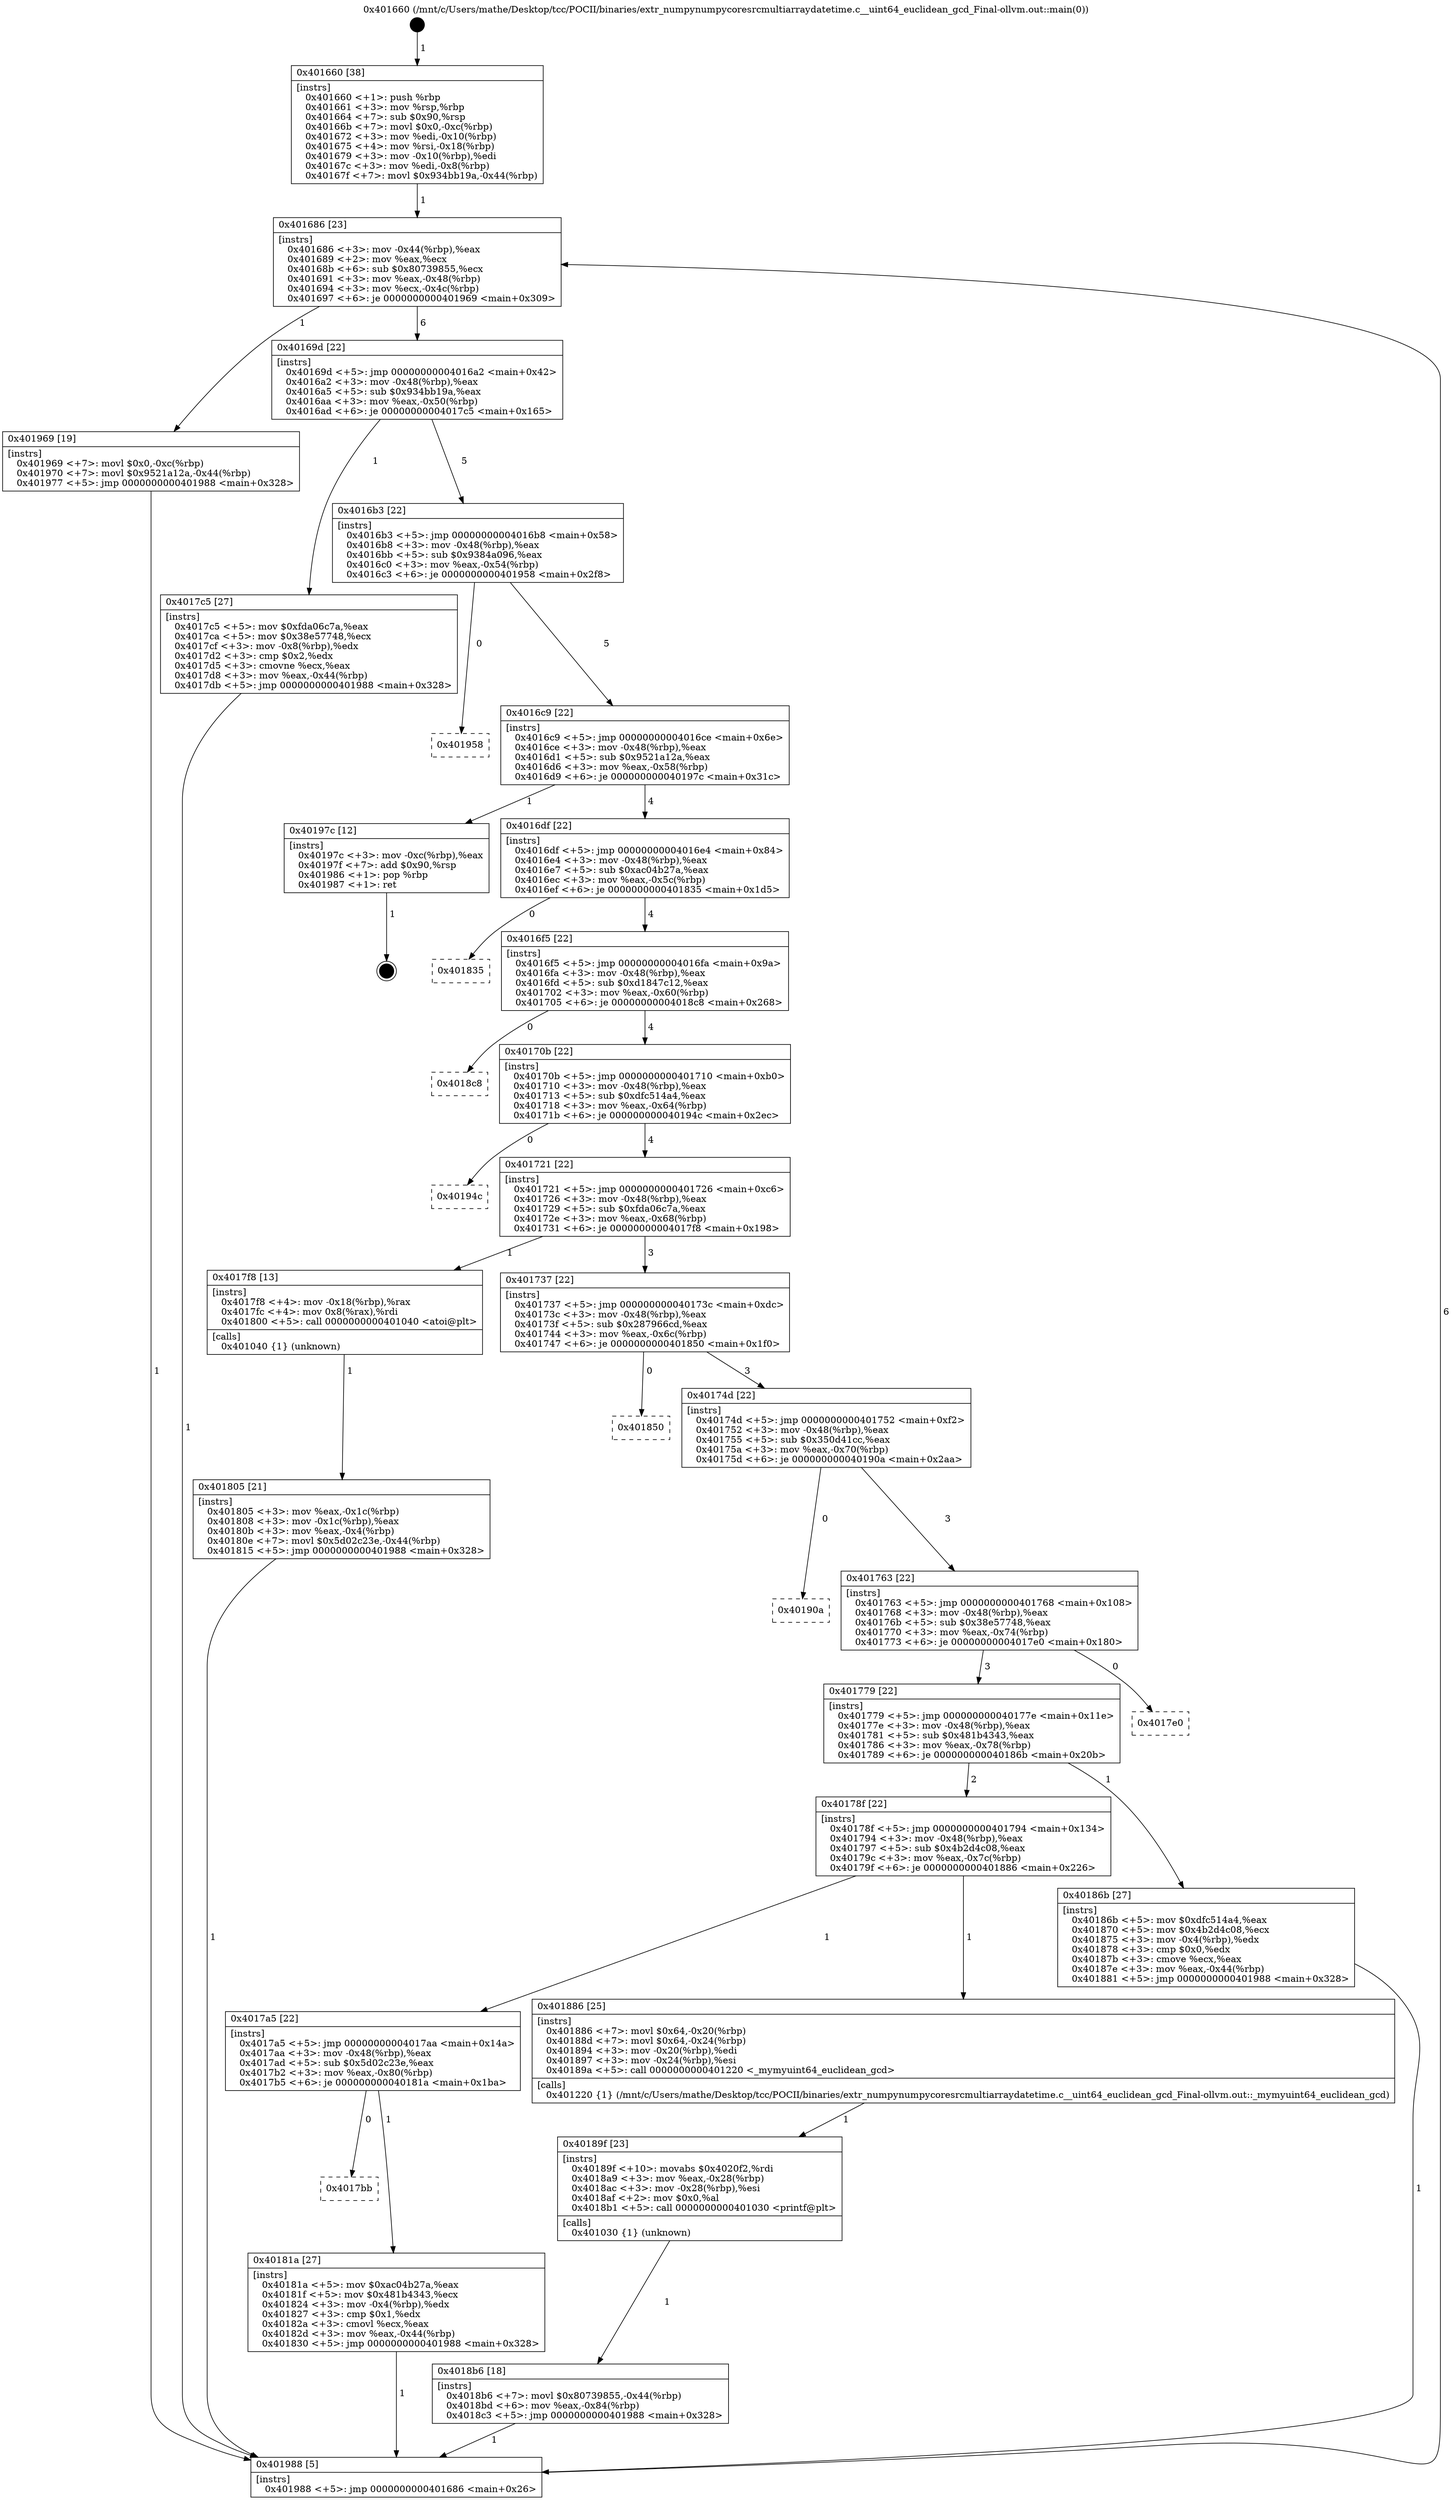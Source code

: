 digraph "0x401660" {
  label = "0x401660 (/mnt/c/Users/mathe/Desktop/tcc/POCII/binaries/extr_numpynumpycoresrcmultiarraydatetime.c__uint64_euclidean_gcd_Final-ollvm.out::main(0))"
  labelloc = "t"
  node[shape=record]

  Entry [label="",width=0.3,height=0.3,shape=circle,fillcolor=black,style=filled]
  "0x401686" [label="{
     0x401686 [23]\l
     | [instrs]\l
     &nbsp;&nbsp;0x401686 \<+3\>: mov -0x44(%rbp),%eax\l
     &nbsp;&nbsp;0x401689 \<+2\>: mov %eax,%ecx\l
     &nbsp;&nbsp;0x40168b \<+6\>: sub $0x80739855,%ecx\l
     &nbsp;&nbsp;0x401691 \<+3\>: mov %eax,-0x48(%rbp)\l
     &nbsp;&nbsp;0x401694 \<+3\>: mov %ecx,-0x4c(%rbp)\l
     &nbsp;&nbsp;0x401697 \<+6\>: je 0000000000401969 \<main+0x309\>\l
  }"]
  "0x401969" [label="{
     0x401969 [19]\l
     | [instrs]\l
     &nbsp;&nbsp;0x401969 \<+7\>: movl $0x0,-0xc(%rbp)\l
     &nbsp;&nbsp;0x401970 \<+7\>: movl $0x9521a12a,-0x44(%rbp)\l
     &nbsp;&nbsp;0x401977 \<+5\>: jmp 0000000000401988 \<main+0x328\>\l
  }"]
  "0x40169d" [label="{
     0x40169d [22]\l
     | [instrs]\l
     &nbsp;&nbsp;0x40169d \<+5\>: jmp 00000000004016a2 \<main+0x42\>\l
     &nbsp;&nbsp;0x4016a2 \<+3\>: mov -0x48(%rbp),%eax\l
     &nbsp;&nbsp;0x4016a5 \<+5\>: sub $0x934bb19a,%eax\l
     &nbsp;&nbsp;0x4016aa \<+3\>: mov %eax,-0x50(%rbp)\l
     &nbsp;&nbsp;0x4016ad \<+6\>: je 00000000004017c5 \<main+0x165\>\l
  }"]
  Exit [label="",width=0.3,height=0.3,shape=circle,fillcolor=black,style=filled,peripheries=2]
  "0x4017c5" [label="{
     0x4017c5 [27]\l
     | [instrs]\l
     &nbsp;&nbsp;0x4017c5 \<+5\>: mov $0xfda06c7a,%eax\l
     &nbsp;&nbsp;0x4017ca \<+5\>: mov $0x38e57748,%ecx\l
     &nbsp;&nbsp;0x4017cf \<+3\>: mov -0x8(%rbp),%edx\l
     &nbsp;&nbsp;0x4017d2 \<+3\>: cmp $0x2,%edx\l
     &nbsp;&nbsp;0x4017d5 \<+3\>: cmovne %ecx,%eax\l
     &nbsp;&nbsp;0x4017d8 \<+3\>: mov %eax,-0x44(%rbp)\l
     &nbsp;&nbsp;0x4017db \<+5\>: jmp 0000000000401988 \<main+0x328\>\l
  }"]
  "0x4016b3" [label="{
     0x4016b3 [22]\l
     | [instrs]\l
     &nbsp;&nbsp;0x4016b3 \<+5\>: jmp 00000000004016b8 \<main+0x58\>\l
     &nbsp;&nbsp;0x4016b8 \<+3\>: mov -0x48(%rbp),%eax\l
     &nbsp;&nbsp;0x4016bb \<+5\>: sub $0x9384a096,%eax\l
     &nbsp;&nbsp;0x4016c0 \<+3\>: mov %eax,-0x54(%rbp)\l
     &nbsp;&nbsp;0x4016c3 \<+6\>: je 0000000000401958 \<main+0x2f8\>\l
  }"]
  "0x401988" [label="{
     0x401988 [5]\l
     | [instrs]\l
     &nbsp;&nbsp;0x401988 \<+5\>: jmp 0000000000401686 \<main+0x26\>\l
  }"]
  "0x401660" [label="{
     0x401660 [38]\l
     | [instrs]\l
     &nbsp;&nbsp;0x401660 \<+1\>: push %rbp\l
     &nbsp;&nbsp;0x401661 \<+3\>: mov %rsp,%rbp\l
     &nbsp;&nbsp;0x401664 \<+7\>: sub $0x90,%rsp\l
     &nbsp;&nbsp;0x40166b \<+7\>: movl $0x0,-0xc(%rbp)\l
     &nbsp;&nbsp;0x401672 \<+3\>: mov %edi,-0x10(%rbp)\l
     &nbsp;&nbsp;0x401675 \<+4\>: mov %rsi,-0x18(%rbp)\l
     &nbsp;&nbsp;0x401679 \<+3\>: mov -0x10(%rbp),%edi\l
     &nbsp;&nbsp;0x40167c \<+3\>: mov %edi,-0x8(%rbp)\l
     &nbsp;&nbsp;0x40167f \<+7\>: movl $0x934bb19a,-0x44(%rbp)\l
  }"]
  "0x4018b6" [label="{
     0x4018b6 [18]\l
     | [instrs]\l
     &nbsp;&nbsp;0x4018b6 \<+7\>: movl $0x80739855,-0x44(%rbp)\l
     &nbsp;&nbsp;0x4018bd \<+6\>: mov %eax,-0x84(%rbp)\l
     &nbsp;&nbsp;0x4018c3 \<+5\>: jmp 0000000000401988 \<main+0x328\>\l
  }"]
  "0x401958" [label="{
     0x401958\l
  }", style=dashed]
  "0x4016c9" [label="{
     0x4016c9 [22]\l
     | [instrs]\l
     &nbsp;&nbsp;0x4016c9 \<+5\>: jmp 00000000004016ce \<main+0x6e\>\l
     &nbsp;&nbsp;0x4016ce \<+3\>: mov -0x48(%rbp),%eax\l
     &nbsp;&nbsp;0x4016d1 \<+5\>: sub $0x9521a12a,%eax\l
     &nbsp;&nbsp;0x4016d6 \<+3\>: mov %eax,-0x58(%rbp)\l
     &nbsp;&nbsp;0x4016d9 \<+6\>: je 000000000040197c \<main+0x31c\>\l
  }"]
  "0x40189f" [label="{
     0x40189f [23]\l
     | [instrs]\l
     &nbsp;&nbsp;0x40189f \<+10\>: movabs $0x4020f2,%rdi\l
     &nbsp;&nbsp;0x4018a9 \<+3\>: mov %eax,-0x28(%rbp)\l
     &nbsp;&nbsp;0x4018ac \<+3\>: mov -0x28(%rbp),%esi\l
     &nbsp;&nbsp;0x4018af \<+2\>: mov $0x0,%al\l
     &nbsp;&nbsp;0x4018b1 \<+5\>: call 0000000000401030 \<printf@plt\>\l
     | [calls]\l
     &nbsp;&nbsp;0x401030 \{1\} (unknown)\l
  }"]
  "0x40197c" [label="{
     0x40197c [12]\l
     | [instrs]\l
     &nbsp;&nbsp;0x40197c \<+3\>: mov -0xc(%rbp),%eax\l
     &nbsp;&nbsp;0x40197f \<+7\>: add $0x90,%rsp\l
     &nbsp;&nbsp;0x401986 \<+1\>: pop %rbp\l
     &nbsp;&nbsp;0x401987 \<+1\>: ret\l
  }"]
  "0x4016df" [label="{
     0x4016df [22]\l
     | [instrs]\l
     &nbsp;&nbsp;0x4016df \<+5\>: jmp 00000000004016e4 \<main+0x84\>\l
     &nbsp;&nbsp;0x4016e4 \<+3\>: mov -0x48(%rbp),%eax\l
     &nbsp;&nbsp;0x4016e7 \<+5\>: sub $0xac04b27a,%eax\l
     &nbsp;&nbsp;0x4016ec \<+3\>: mov %eax,-0x5c(%rbp)\l
     &nbsp;&nbsp;0x4016ef \<+6\>: je 0000000000401835 \<main+0x1d5\>\l
  }"]
  "0x4017bb" [label="{
     0x4017bb\l
  }", style=dashed]
  "0x401835" [label="{
     0x401835\l
  }", style=dashed]
  "0x4016f5" [label="{
     0x4016f5 [22]\l
     | [instrs]\l
     &nbsp;&nbsp;0x4016f5 \<+5\>: jmp 00000000004016fa \<main+0x9a\>\l
     &nbsp;&nbsp;0x4016fa \<+3\>: mov -0x48(%rbp),%eax\l
     &nbsp;&nbsp;0x4016fd \<+5\>: sub $0xd1847c12,%eax\l
     &nbsp;&nbsp;0x401702 \<+3\>: mov %eax,-0x60(%rbp)\l
     &nbsp;&nbsp;0x401705 \<+6\>: je 00000000004018c8 \<main+0x268\>\l
  }"]
  "0x40181a" [label="{
     0x40181a [27]\l
     | [instrs]\l
     &nbsp;&nbsp;0x40181a \<+5\>: mov $0xac04b27a,%eax\l
     &nbsp;&nbsp;0x40181f \<+5\>: mov $0x481b4343,%ecx\l
     &nbsp;&nbsp;0x401824 \<+3\>: mov -0x4(%rbp),%edx\l
     &nbsp;&nbsp;0x401827 \<+3\>: cmp $0x1,%edx\l
     &nbsp;&nbsp;0x40182a \<+3\>: cmovl %ecx,%eax\l
     &nbsp;&nbsp;0x40182d \<+3\>: mov %eax,-0x44(%rbp)\l
     &nbsp;&nbsp;0x401830 \<+5\>: jmp 0000000000401988 \<main+0x328\>\l
  }"]
  "0x4018c8" [label="{
     0x4018c8\l
  }", style=dashed]
  "0x40170b" [label="{
     0x40170b [22]\l
     | [instrs]\l
     &nbsp;&nbsp;0x40170b \<+5\>: jmp 0000000000401710 \<main+0xb0\>\l
     &nbsp;&nbsp;0x401710 \<+3\>: mov -0x48(%rbp),%eax\l
     &nbsp;&nbsp;0x401713 \<+5\>: sub $0xdfc514a4,%eax\l
     &nbsp;&nbsp;0x401718 \<+3\>: mov %eax,-0x64(%rbp)\l
     &nbsp;&nbsp;0x40171b \<+6\>: je 000000000040194c \<main+0x2ec\>\l
  }"]
  "0x4017a5" [label="{
     0x4017a5 [22]\l
     | [instrs]\l
     &nbsp;&nbsp;0x4017a5 \<+5\>: jmp 00000000004017aa \<main+0x14a\>\l
     &nbsp;&nbsp;0x4017aa \<+3\>: mov -0x48(%rbp),%eax\l
     &nbsp;&nbsp;0x4017ad \<+5\>: sub $0x5d02c23e,%eax\l
     &nbsp;&nbsp;0x4017b2 \<+3\>: mov %eax,-0x80(%rbp)\l
     &nbsp;&nbsp;0x4017b5 \<+6\>: je 000000000040181a \<main+0x1ba\>\l
  }"]
  "0x40194c" [label="{
     0x40194c\l
  }", style=dashed]
  "0x401721" [label="{
     0x401721 [22]\l
     | [instrs]\l
     &nbsp;&nbsp;0x401721 \<+5\>: jmp 0000000000401726 \<main+0xc6\>\l
     &nbsp;&nbsp;0x401726 \<+3\>: mov -0x48(%rbp),%eax\l
     &nbsp;&nbsp;0x401729 \<+5\>: sub $0xfda06c7a,%eax\l
     &nbsp;&nbsp;0x40172e \<+3\>: mov %eax,-0x68(%rbp)\l
     &nbsp;&nbsp;0x401731 \<+6\>: je 00000000004017f8 \<main+0x198\>\l
  }"]
  "0x401886" [label="{
     0x401886 [25]\l
     | [instrs]\l
     &nbsp;&nbsp;0x401886 \<+7\>: movl $0x64,-0x20(%rbp)\l
     &nbsp;&nbsp;0x40188d \<+7\>: movl $0x64,-0x24(%rbp)\l
     &nbsp;&nbsp;0x401894 \<+3\>: mov -0x20(%rbp),%edi\l
     &nbsp;&nbsp;0x401897 \<+3\>: mov -0x24(%rbp),%esi\l
     &nbsp;&nbsp;0x40189a \<+5\>: call 0000000000401220 \<_mymyuint64_euclidean_gcd\>\l
     | [calls]\l
     &nbsp;&nbsp;0x401220 \{1\} (/mnt/c/Users/mathe/Desktop/tcc/POCII/binaries/extr_numpynumpycoresrcmultiarraydatetime.c__uint64_euclidean_gcd_Final-ollvm.out::_mymyuint64_euclidean_gcd)\l
  }"]
  "0x4017f8" [label="{
     0x4017f8 [13]\l
     | [instrs]\l
     &nbsp;&nbsp;0x4017f8 \<+4\>: mov -0x18(%rbp),%rax\l
     &nbsp;&nbsp;0x4017fc \<+4\>: mov 0x8(%rax),%rdi\l
     &nbsp;&nbsp;0x401800 \<+5\>: call 0000000000401040 \<atoi@plt\>\l
     | [calls]\l
     &nbsp;&nbsp;0x401040 \{1\} (unknown)\l
  }"]
  "0x401737" [label="{
     0x401737 [22]\l
     | [instrs]\l
     &nbsp;&nbsp;0x401737 \<+5\>: jmp 000000000040173c \<main+0xdc\>\l
     &nbsp;&nbsp;0x40173c \<+3\>: mov -0x48(%rbp),%eax\l
     &nbsp;&nbsp;0x40173f \<+5\>: sub $0x287966cd,%eax\l
     &nbsp;&nbsp;0x401744 \<+3\>: mov %eax,-0x6c(%rbp)\l
     &nbsp;&nbsp;0x401747 \<+6\>: je 0000000000401850 \<main+0x1f0\>\l
  }"]
  "0x401805" [label="{
     0x401805 [21]\l
     | [instrs]\l
     &nbsp;&nbsp;0x401805 \<+3\>: mov %eax,-0x1c(%rbp)\l
     &nbsp;&nbsp;0x401808 \<+3\>: mov -0x1c(%rbp),%eax\l
     &nbsp;&nbsp;0x40180b \<+3\>: mov %eax,-0x4(%rbp)\l
     &nbsp;&nbsp;0x40180e \<+7\>: movl $0x5d02c23e,-0x44(%rbp)\l
     &nbsp;&nbsp;0x401815 \<+5\>: jmp 0000000000401988 \<main+0x328\>\l
  }"]
  "0x40178f" [label="{
     0x40178f [22]\l
     | [instrs]\l
     &nbsp;&nbsp;0x40178f \<+5\>: jmp 0000000000401794 \<main+0x134\>\l
     &nbsp;&nbsp;0x401794 \<+3\>: mov -0x48(%rbp),%eax\l
     &nbsp;&nbsp;0x401797 \<+5\>: sub $0x4b2d4c08,%eax\l
     &nbsp;&nbsp;0x40179c \<+3\>: mov %eax,-0x7c(%rbp)\l
     &nbsp;&nbsp;0x40179f \<+6\>: je 0000000000401886 \<main+0x226\>\l
  }"]
  "0x401850" [label="{
     0x401850\l
  }", style=dashed]
  "0x40174d" [label="{
     0x40174d [22]\l
     | [instrs]\l
     &nbsp;&nbsp;0x40174d \<+5\>: jmp 0000000000401752 \<main+0xf2\>\l
     &nbsp;&nbsp;0x401752 \<+3\>: mov -0x48(%rbp),%eax\l
     &nbsp;&nbsp;0x401755 \<+5\>: sub $0x350d41cc,%eax\l
     &nbsp;&nbsp;0x40175a \<+3\>: mov %eax,-0x70(%rbp)\l
     &nbsp;&nbsp;0x40175d \<+6\>: je 000000000040190a \<main+0x2aa\>\l
  }"]
  "0x40186b" [label="{
     0x40186b [27]\l
     | [instrs]\l
     &nbsp;&nbsp;0x40186b \<+5\>: mov $0xdfc514a4,%eax\l
     &nbsp;&nbsp;0x401870 \<+5\>: mov $0x4b2d4c08,%ecx\l
     &nbsp;&nbsp;0x401875 \<+3\>: mov -0x4(%rbp),%edx\l
     &nbsp;&nbsp;0x401878 \<+3\>: cmp $0x0,%edx\l
     &nbsp;&nbsp;0x40187b \<+3\>: cmove %ecx,%eax\l
     &nbsp;&nbsp;0x40187e \<+3\>: mov %eax,-0x44(%rbp)\l
     &nbsp;&nbsp;0x401881 \<+5\>: jmp 0000000000401988 \<main+0x328\>\l
  }"]
  "0x40190a" [label="{
     0x40190a\l
  }", style=dashed]
  "0x401763" [label="{
     0x401763 [22]\l
     | [instrs]\l
     &nbsp;&nbsp;0x401763 \<+5\>: jmp 0000000000401768 \<main+0x108\>\l
     &nbsp;&nbsp;0x401768 \<+3\>: mov -0x48(%rbp),%eax\l
     &nbsp;&nbsp;0x40176b \<+5\>: sub $0x38e57748,%eax\l
     &nbsp;&nbsp;0x401770 \<+3\>: mov %eax,-0x74(%rbp)\l
     &nbsp;&nbsp;0x401773 \<+6\>: je 00000000004017e0 \<main+0x180\>\l
  }"]
  "0x401779" [label="{
     0x401779 [22]\l
     | [instrs]\l
     &nbsp;&nbsp;0x401779 \<+5\>: jmp 000000000040177e \<main+0x11e\>\l
     &nbsp;&nbsp;0x40177e \<+3\>: mov -0x48(%rbp),%eax\l
     &nbsp;&nbsp;0x401781 \<+5\>: sub $0x481b4343,%eax\l
     &nbsp;&nbsp;0x401786 \<+3\>: mov %eax,-0x78(%rbp)\l
     &nbsp;&nbsp;0x401789 \<+6\>: je 000000000040186b \<main+0x20b\>\l
  }"]
  "0x4017e0" [label="{
     0x4017e0\l
  }", style=dashed]
  Entry -> "0x401660" [label=" 1"]
  "0x401686" -> "0x401969" [label=" 1"]
  "0x401686" -> "0x40169d" [label=" 6"]
  "0x40197c" -> Exit [label=" 1"]
  "0x40169d" -> "0x4017c5" [label=" 1"]
  "0x40169d" -> "0x4016b3" [label=" 5"]
  "0x4017c5" -> "0x401988" [label=" 1"]
  "0x401660" -> "0x401686" [label=" 1"]
  "0x401988" -> "0x401686" [label=" 6"]
  "0x401969" -> "0x401988" [label=" 1"]
  "0x4016b3" -> "0x401958" [label=" 0"]
  "0x4016b3" -> "0x4016c9" [label=" 5"]
  "0x4018b6" -> "0x401988" [label=" 1"]
  "0x4016c9" -> "0x40197c" [label=" 1"]
  "0x4016c9" -> "0x4016df" [label=" 4"]
  "0x40189f" -> "0x4018b6" [label=" 1"]
  "0x4016df" -> "0x401835" [label=" 0"]
  "0x4016df" -> "0x4016f5" [label=" 4"]
  "0x401886" -> "0x40189f" [label=" 1"]
  "0x4016f5" -> "0x4018c8" [label=" 0"]
  "0x4016f5" -> "0x40170b" [label=" 4"]
  "0x40186b" -> "0x401988" [label=" 1"]
  "0x40170b" -> "0x40194c" [label=" 0"]
  "0x40170b" -> "0x401721" [label=" 4"]
  "0x4017a5" -> "0x4017bb" [label=" 0"]
  "0x401721" -> "0x4017f8" [label=" 1"]
  "0x401721" -> "0x401737" [label=" 3"]
  "0x4017f8" -> "0x401805" [label=" 1"]
  "0x401805" -> "0x401988" [label=" 1"]
  "0x4017a5" -> "0x40181a" [label=" 1"]
  "0x401737" -> "0x401850" [label=" 0"]
  "0x401737" -> "0x40174d" [label=" 3"]
  "0x40178f" -> "0x4017a5" [label=" 1"]
  "0x40174d" -> "0x40190a" [label=" 0"]
  "0x40174d" -> "0x401763" [label=" 3"]
  "0x40178f" -> "0x401886" [label=" 1"]
  "0x401763" -> "0x4017e0" [label=" 0"]
  "0x401763" -> "0x401779" [label=" 3"]
  "0x40181a" -> "0x401988" [label=" 1"]
  "0x401779" -> "0x40186b" [label=" 1"]
  "0x401779" -> "0x40178f" [label=" 2"]
}
